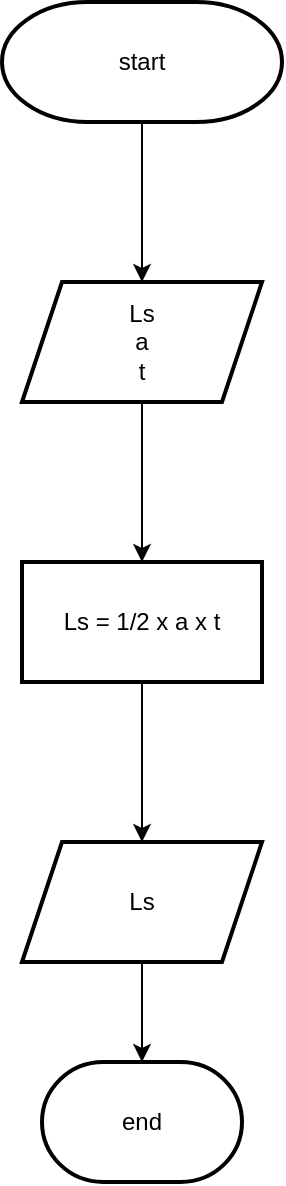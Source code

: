 <mxfile version="22.0.4" type="github">
  <diagram name="Page-1" id="MOFV3vKOLyDGz6TQ_8hC">
    <mxGraphModel dx="1114" dy="557" grid="1" gridSize="10" guides="1" tooltips="1" connect="1" arrows="1" fold="1" page="1" pageScale="1" pageWidth="850" pageHeight="1100" math="0" shadow="0">
      <root>
        <mxCell id="0" />
        <mxCell id="1" parent="0" />
        <mxCell id="e7l77urgw1BjZ0_xyPF9-3" value="" style="edgeStyle=orthogonalEdgeStyle;rounded=0;orthogonalLoop=1;jettySize=auto;html=1;" edge="1" parent="1" source="e7l77urgw1BjZ0_xyPF9-1" target="e7l77urgw1BjZ0_xyPF9-2">
          <mxGeometry relative="1" as="geometry" />
        </mxCell>
        <mxCell id="e7l77urgw1BjZ0_xyPF9-1" value="start" style="strokeWidth=2;html=1;shape=mxgraph.flowchart.terminator;whiteSpace=wrap;" vertex="1" parent="1">
          <mxGeometry x="400" y="160" width="140" height="60" as="geometry" />
        </mxCell>
        <mxCell id="e7l77urgw1BjZ0_xyPF9-5" value="" style="edgeStyle=orthogonalEdgeStyle;rounded=0;orthogonalLoop=1;jettySize=auto;html=1;" edge="1" parent="1" source="e7l77urgw1BjZ0_xyPF9-2" target="e7l77urgw1BjZ0_xyPF9-4">
          <mxGeometry relative="1" as="geometry" />
        </mxCell>
        <mxCell id="e7l77urgw1BjZ0_xyPF9-2" value="&lt;div&gt;Ls&lt;/div&gt;&lt;div&gt;a&lt;/div&gt;&lt;div&gt;t&lt;br&gt;&lt;/div&gt;" style="shape=parallelogram;perimeter=parallelogramPerimeter;whiteSpace=wrap;html=1;fixedSize=1;strokeWidth=2;" vertex="1" parent="1">
          <mxGeometry x="410" y="300" width="120" height="60" as="geometry" />
        </mxCell>
        <mxCell id="e7l77urgw1BjZ0_xyPF9-7" value="" style="edgeStyle=orthogonalEdgeStyle;rounded=0;orthogonalLoop=1;jettySize=auto;html=1;" edge="1" parent="1" source="e7l77urgw1BjZ0_xyPF9-4" target="e7l77urgw1BjZ0_xyPF9-6">
          <mxGeometry relative="1" as="geometry" />
        </mxCell>
        <mxCell id="e7l77urgw1BjZ0_xyPF9-4" value="Ls = 1/2 x a x t" style="whiteSpace=wrap;html=1;strokeWidth=2;" vertex="1" parent="1">
          <mxGeometry x="410" y="440" width="120" height="60" as="geometry" />
        </mxCell>
        <mxCell id="e7l77urgw1BjZ0_xyPF9-9" value="" style="edgeStyle=orthogonalEdgeStyle;rounded=0;orthogonalLoop=1;jettySize=auto;html=1;" edge="1" parent="1" source="e7l77urgw1BjZ0_xyPF9-6" target="e7l77urgw1BjZ0_xyPF9-8">
          <mxGeometry relative="1" as="geometry" />
        </mxCell>
        <mxCell id="e7l77urgw1BjZ0_xyPF9-6" value="Ls" style="shape=parallelogram;perimeter=parallelogramPerimeter;whiteSpace=wrap;html=1;fixedSize=1;strokeWidth=2;" vertex="1" parent="1">
          <mxGeometry x="410" y="580" width="120" height="60" as="geometry" />
        </mxCell>
        <mxCell id="e7l77urgw1BjZ0_xyPF9-8" value="end" style="strokeWidth=2;html=1;shape=mxgraph.flowchart.terminator;whiteSpace=wrap;" vertex="1" parent="1">
          <mxGeometry x="420" y="690" width="100" height="60" as="geometry" />
        </mxCell>
      </root>
    </mxGraphModel>
  </diagram>
</mxfile>

